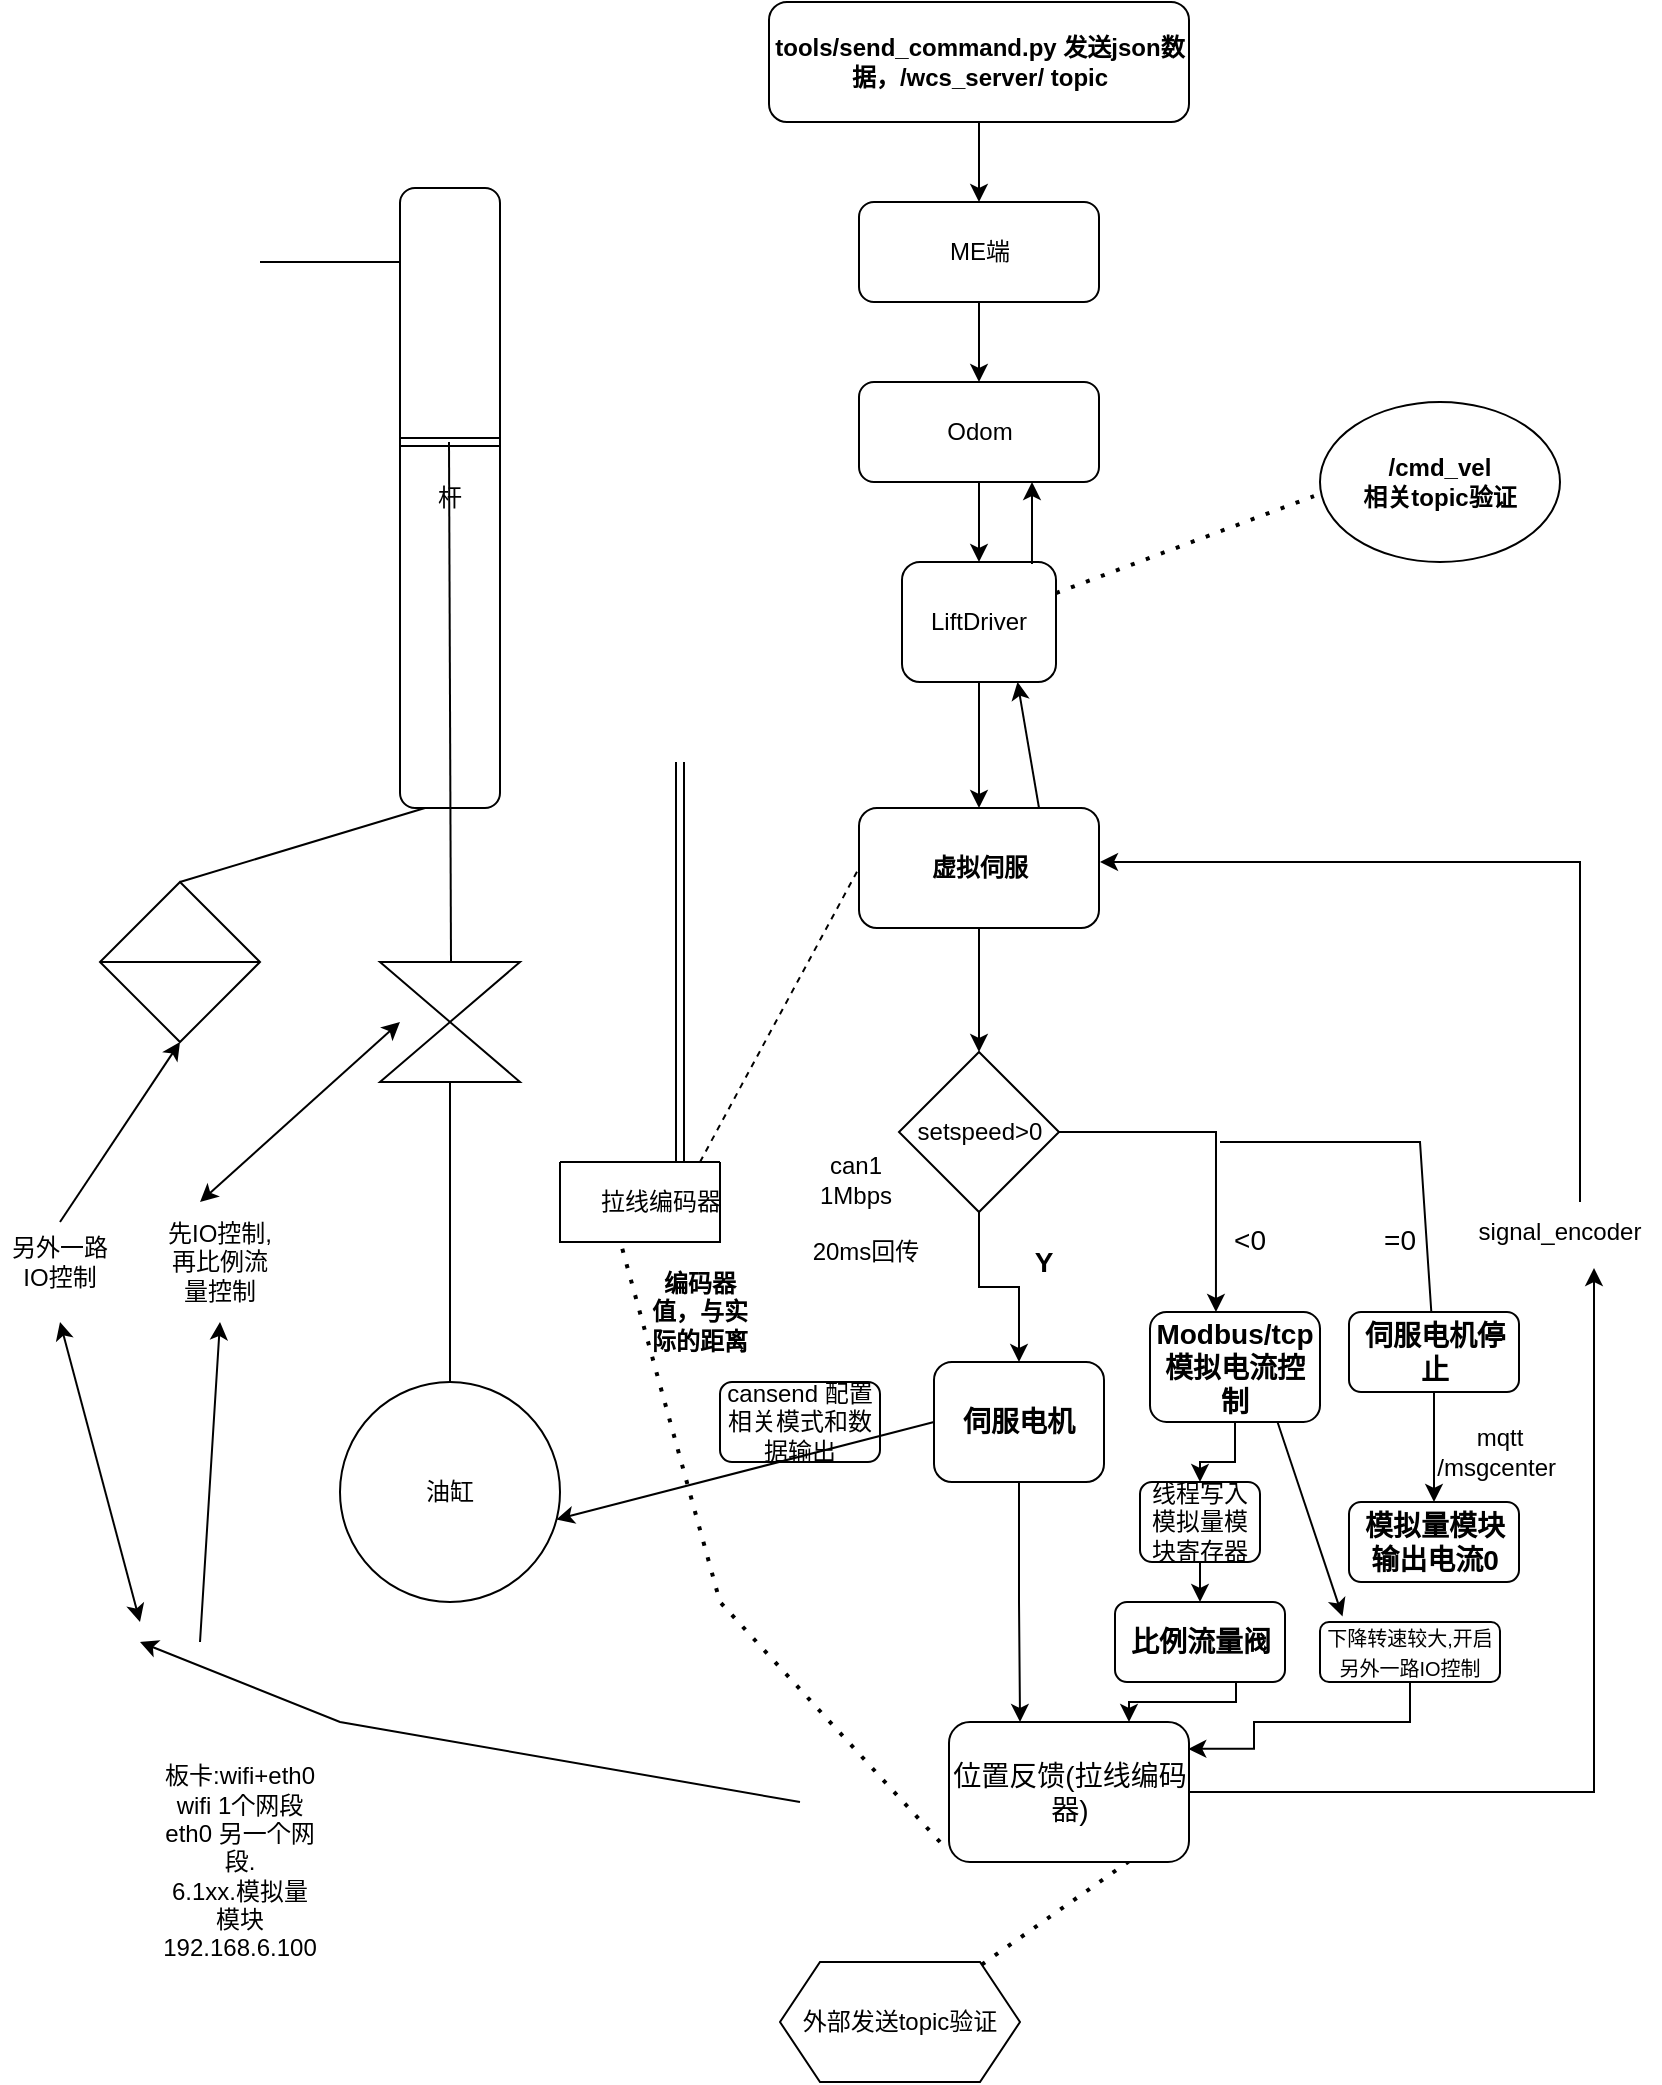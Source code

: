 <mxfile version="20.2.3" type="github">
  <diagram id="Uv1PPevyKDhio1jruvgt" name="Page-1">
    <mxGraphModel dx="1350" dy="773" grid="1" gridSize="10" guides="1" tooltips="1" connect="1" arrows="1" fold="1" page="1" pageScale="1" pageWidth="850" pageHeight="1100" math="0" shadow="0">
      <root>
        <mxCell id="0" />
        <mxCell id="1" parent="0" />
        <mxCell id="BvXIC0Oa_9aoLFbftnIB-10" style="edgeStyle=orthogonalEdgeStyle;rounded=0;orthogonalLoop=1;jettySize=auto;html=1;exitX=0.5;exitY=1;exitDx=0;exitDy=0;entryX=0.5;entryY=0;entryDx=0;entryDy=0;fontSize=14;" parent="1" source="ZdjtLYGXI-j0EzLjHC-S-1" target="5yJCihV8kMHdl1GdPkC9-1" edge="1">
          <mxGeometry relative="1" as="geometry" />
        </mxCell>
        <mxCell id="ZdjtLYGXI-j0EzLjHC-S-1" value="&lt;b&gt;虚拟伺服&lt;/b&gt;" style="rounded=1;whiteSpace=wrap;html=1;" parent="1" vertex="1">
          <mxGeometry x="439.5" y="453" width="120" height="60" as="geometry" />
        </mxCell>
        <mxCell id="ZdjtLYGXI-j0EzLjHC-S-2" value="杆" style="rounded=1;whiteSpace=wrap;html=1;" parent="1" vertex="1">
          <mxGeometry x="210" y="143" width="50" height="310" as="geometry" />
        </mxCell>
        <mxCell id="ZdjtLYGXI-j0EzLjHC-S-4" value="" style="endArrow=none;html=1;rounded=0;" parent="1" edge="1">
          <mxGeometry width="50" height="50" relative="1" as="geometry">
            <mxPoint x="235.5" y="530" as="sourcePoint" />
            <mxPoint x="234.5" y="270" as="targetPoint" />
          </mxGeometry>
        </mxCell>
        <mxCell id="ZdjtLYGXI-j0EzLjHC-S-5" value="" style="shape=collate;whiteSpace=wrap;html=1;" parent="1" vertex="1">
          <mxGeometry x="200" y="530" width="70" height="60" as="geometry" />
        </mxCell>
        <mxCell id="ZdjtLYGXI-j0EzLjHC-S-6" value="" style="endArrow=none;html=1;rounded=0;entryX=0.5;entryY=1;entryDx=0;entryDy=0;" parent="1" target="ZdjtLYGXI-j0EzLjHC-S-5" edge="1">
          <mxGeometry width="50" height="50" relative="1" as="geometry">
            <mxPoint x="235" y="740" as="sourcePoint" />
            <mxPoint x="280" y="590" as="targetPoint" />
          </mxGeometry>
        </mxCell>
        <mxCell id="ZdjtLYGXI-j0EzLjHC-S-7" value="油缸" style="ellipse;whiteSpace=wrap;html=1;aspect=fixed;" parent="1" vertex="1">
          <mxGeometry x="180" y="740" width="110" height="110" as="geometry" />
        </mxCell>
        <mxCell id="ZdjtLYGXI-j0EzLjHC-S-8" value="" style="swimlane;startSize=0;" parent="1" vertex="1">
          <mxGeometry x="290" y="630" width="80" height="40" as="geometry" />
        </mxCell>
        <mxCell id="ZdjtLYGXI-j0EzLjHC-S-9" value="" style="shape=link;html=1;rounded=0;" parent="1" edge="1">
          <mxGeometry width="100" relative="1" as="geometry">
            <mxPoint x="210" y="270" as="sourcePoint" />
            <mxPoint x="260" y="270" as="targetPoint" />
          </mxGeometry>
        </mxCell>
        <mxCell id="ZdjtLYGXI-j0EzLjHC-S-10" value="" style="shape=link;html=1;rounded=0;entryX=0.75;entryY=0;entryDx=0;entryDy=0;" parent="1" target="ZdjtLYGXI-j0EzLjHC-S-8" edge="1">
          <mxGeometry width="100" relative="1" as="geometry">
            <mxPoint x="350" y="430" as="sourcePoint" />
            <mxPoint x="450" y="530" as="targetPoint" />
          </mxGeometry>
        </mxCell>
        <mxCell id="ZdjtLYGXI-j0EzLjHC-S-11" value="拉线编码器" style="text;html=1;align=center;verticalAlign=middle;resizable=0;points=[];autosize=1;strokeColor=none;fillColor=none;" parent="1" vertex="1">
          <mxGeometry x="300" y="640" width="80" height="20" as="geometry" />
        </mxCell>
        <mxCell id="d6lnLILZH5gSd420zXRn-3" style="edgeStyle=orthogonalEdgeStyle;rounded=0;orthogonalLoop=1;jettySize=auto;html=1;exitX=0.5;exitY=0;exitDx=0;exitDy=0;" parent="1" source="ZdjtLYGXI-j0EzLjHC-S-13" edge="1">
          <mxGeometry relative="1" as="geometry">
            <mxPoint x="500" y="150" as="targetPoint" />
          </mxGeometry>
        </mxCell>
        <mxCell id="ZdjtLYGXI-j0EzLjHC-S-13" value="ME端" style="rounded=1;whiteSpace=wrap;html=1;" parent="1" vertex="1">
          <mxGeometry x="439.5" y="150" width="120" height="50" as="geometry" />
        </mxCell>
        <mxCell id="ZdjtLYGXI-j0EzLjHC-S-15" value="can1 1Mbps" style="text;html=1;strokeColor=none;fillColor=none;align=center;verticalAlign=middle;whiteSpace=wrap;rounded=0;" parent="1" vertex="1">
          <mxGeometry x="408" y="624" width="60" height="30" as="geometry" />
        </mxCell>
        <mxCell id="ZdjtLYGXI-j0EzLjHC-S-16" value="先IO控制,再比例流量控制" style="text;html=1;strokeColor=none;fillColor=none;align=center;verticalAlign=middle;whiteSpace=wrap;rounded=0;" parent="1" vertex="1">
          <mxGeometry x="90" y="650" width="60" height="60" as="geometry" />
        </mxCell>
        <mxCell id="ZdjtLYGXI-j0EzLjHC-S-17" value="" style="endArrow=classic;startArrow=classic;html=1;rounded=0;" parent="1" edge="1">
          <mxGeometry width="50" height="50" relative="1" as="geometry">
            <mxPoint x="110" y="650" as="sourcePoint" />
            <mxPoint x="210" y="560" as="targetPoint" />
          </mxGeometry>
        </mxCell>
        <mxCell id="ZdjtLYGXI-j0EzLjHC-S-18" value="mqtt /msgcenter&amp;nbsp;" style="text;html=1;strokeColor=none;fillColor=none;align=center;verticalAlign=middle;whiteSpace=wrap;rounded=0;" parent="1" vertex="1">
          <mxGeometry x="730" y="760" width="60" height="30" as="geometry" />
        </mxCell>
        <mxCell id="ZdjtLYGXI-j0EzLjHC-S-22" value="" style="endArrow=classic;html=1;rounded=0;" parent="1" edge="1">
          <mxGeometry width="50" height="50" relative="1" as="geometry">
            <mxPoint x="410" y="950" as="sourcePoint" />
            <mxPoint x="80" y="870" as="targetPoint" />
            <Array as="points">
              <mxPoint x="180" y="910" />
            </Array>
          </mxGeometry>
        </mxCell>
        <mxCell id="ZdjtLYGXI-j0EzLjHC-S-23" value="&lt;b&gt;编码器值，与实际的距离&lt;/b&gt;" style="text;html=1;strokeColor=none;fillColor=none;align=center;verticalAlign=middle;whiteSpace=wrap;rounded=0;" parent="1" vertex="1">
          <mxGeometry x="330" y="690" width="60" height="30" as="geometry" />
        </mxCell>
        <mxCell id="ZdjtLYGXI-j0EzLjHC-S-24" value="cansend 配置相关模式和数据输出" style="rounded=1;whiteSpace=wrap;html=1;" parent="1" vertex="1">
          <mxGeometry x="370" y="740" width="80" height="40" as="geometry" />
        </mxCell>
        <mxCell id="ZdjtLYGXI-j0EzLjHC-S-25" value="" style="endArrow=none;html=1;rounded=0;" parent="1" edge="1">
          <mxGeometry width="50" height="50" relative="1" as="geometry">
            <mxPoint x="140" y="180" as="sourcePoint" />
            <mxPoint x="210" y="180" as="targetPoint" />
          </mxGeometry>
        </mxCell>
        <mxCell id="ZdjtLYGXI-j0EzLjHC-S-28" value="" style="endArrow=classic;html=1;rounded=0;" parent="1" edge="1">
          <mxGeometry width="50" height="50" relative="1" as="geometry">
            <mxPoint x="110" y="870" as="sourcePoint" />
            <mxPoint x="120" y="710" as="targetPoint" />
          </mxGeometry>
        </mxCell>
        <mxCell id="BvXIC0Oa_9aoLFbftnIB-11" style="edgeStyle=orthogonalEdgeStyle;rounded=0;orthogonalLoop=1;jettySize=auto;html=1;exitX=1;exitY=0.5;exitDx=0;exitDy=0;fontSize=14;" parent="1" source="ZdjtLYGXI-j0EzLjHC-S-29" target="ZdjtLYGXI-j0EzLjHC-S-1" edge="1">
          <mxGeometry relative="1" as="geometry" />
        </mxCell>
        <mxCell id="ZdjtLYGXI-j0EzLjHC-S-29" value="LiftDriver" style="rounded=1;whiteSpace=wrap;html=1;direction=south;" parent="1" vertex="1">
          <mxGeometry x="461" y="330" width="77" height="60" as="geometry" />
        </mxCell>
        <mxCell id="ZdjtLYGXI-j0EzLjHC-S-31" value="外部发送topic验证" style="shape=hexagon;perimeter=hexagonPerimeter2;whiteSpace=wrap;html=1;fixedSize=1;" parent="1" vertex="1">
          <mxGeometry x="400" y="1030" width="120" height="60" as="geometry" />
        </mxCell>
        <mxCell id="ZdjtLYGXI-j0EzLjHC-S-32" value="" style="endArrow=none;dashed=1;html=1;dashPattern=1 3;strokeWidth=2;rounded=0;entryX=0.5;entryY=1;entryDx=0;entryDy=0;" parent="1" source="ZdjtLYGXI-j0EzLjHC-S-31" edge="1">
          <mxGeometry width="50" height="50" relative="1" as="geometry">
            <mxPoint x="730" y="940" as="sourcePoint" />
            <mxPoint x="602.5" y="960" as="targetPoint" />
          </mxGeometry>
        </mxCell>
        <mxCell id="ZdjtLYGXI-j0EzLjHC-S-33" value="" style="endArrow=classic;html=1;rounded=0;exitX=0.5;exitY=1;exitDx=0;exitDy=0;" parent="1" source="ZdjtLYGXI-j0EzLjHC-S-13" target="d6lnLILZH5gSd420zXRn-1" edge="1">
          <mxGeometry width="50" height="50" relative="1" as="geometry">
            <mxPoint x="400" y="370" as="sourcePoint" />
            <mxPoint x="450" y="320" as="targetPoint" />
          </mxGeometry>
        </mxCell>
        <mxCell id="ZdjtLYGXI-j0EzLjHC-S-34" value="20ms回传" style="text;html=1;strokeColor=none;fillColor=none;align=center;verticalAlign=middle;whiteSpace=wrap;rounded=0;" parent="1" vertex="1">
          <mxGeometry x="413" y="660" width="60" height="30" as="geometry" />
        </mxCell>
        <mxCell id="BvXIC0Oa_9aoLFbftnIB-9" style="edgeStyle=orthogonalEdgeStyle;rounded=0;orthogonalLoop=1;jettySize=auto;html=1;fontSize=14;" parent="1" source="ZdjtLYGXI-j0EzLjHC-S-37" edge="1">
          <mxGeometry relative="1" as="geometry">
            <Array as="points">
              <mxPoint x="800" y="480" />
            </Array>
            <mxPoint x="560" y="480" as="targetPoint" />
          </mxGeometry>
        </mxCell>
        <mxCell id="ZdjtLYGXI-j0EzLjHC-S-37" value="signal_encoder" style="text;html=1;strokeColor=none;fillColor=none;align=center;verticalAlign=middle;whiteSpace=wrap;rounded=0;" parent="1" vertex="1">
          <mxGeometry x="740" y="650" width="100" height="30" as="geometry" />
        </mxCell>
        <mxCell id="bZBwHUKGw5rUKfdNZuir-1" value="&lt;b&gt;/cmd_vel&lt;br&gt;相关topic验证&lt;/b&gt;" style="ellipse;whiteSpace=wrap;html=1;" parent="1" vertex="1">
          <mxGeometry x="670" y="250" width="120" height="80" as="geometry" />
        </mxCell>
        <mxCell id="bZBwHUKGw5rUKfdNZuir-2" value="" style="endArrow=none;dashed=1;html=1;dashPattern=1 3;strokeWidth=2;rounded=0;entryX=-0.025;entryY=0.588;entryDx=0;entryDy=0;entryPerimeter=0;" parent="1" source="ZdjtLYGXI-j0EzLjHC-S-29" target="bZBwHUKGw5rUKfdNZuir-1" edge="1">
          <mxGeometry width="50" height="50" relative="1" as="geometry">
            <mxPoint x="640" y="280" as="sourcePoint" />
            <mxPoint x="690" y="230" as="targetPoint" />
          </mxGeometry>
        </mxCell>
        <mxCell id="jch9uC5gcHZ-2w2xDuGa-2" value="" style="edgeStyle=orthogonalEdgeStyle;rounded=0;orthogonalLoop=1;jettySize=auto;html=1;" parent="1" source="jch9uC5gcHZ-2w2xDuGa-1" target="ZdjtLYGXI-j0EzLjHC-S-13" edge="1">
          <mxGeometry relative="1" as="geometry" />
        </mxCell>
        <mxCell id="jch9uC5gcHZ-2w2xDuGa-1" value="&lt;b&gt;tools/send_command.py 发送json数据，/wcs_server/ topic&lt;/b&gt;" style="rounded=1;whiteSpace=wrap;html=1;" parent="1" vertex="1">
          <mxGeometry x="394.5" y="50" width="210" height="60" as="geometry" />
        </mxCell>
        <mxCell id="jch9uC5gcHZ-2w2xDuGa-6" value="" style="endArrow=classic;html=1;rounded=0;exitX=0.75;exitY=0;exitDx=0;exitDy=0;entryX=1;entryY=0.25;entryDx=0;entryDy=0;" parent="1" source="ZdjtLYGXI-j0EzLjHC-S-1" target="ZdjtLYGXI-j0EzLjHC-S-29" edge="1">
          <mxGeometry width="50" height="50" relative="1" as="geometry">
            <mxPoint x="400" y="480" as="sourcePoint" />
            <mxPoint x="540" y="400" as="targetPoint" />
            <Array as="points" />
          </mxGeometry>
        </mxCell>
        <mxCell id="5yJCihV8kMHdl1GdPkC9-6" style="edgeStyle=orthogonalEdgeStyle;rounded=0;orthogonalLoop=1;jettySize=auto;html=1;exitX=0.5;exitY=1;exitDx=0;exitDy=0;entryX=0.5;entryY=0;entryDx=0;entryDy=0;fontSize=14;" parent="1" source="5yJCihV8kMHdl1GdPkC9-1" target="5yJCihV8kMHdl1GdPkC9-4" edge="1">
          <mxGeometry relative="1" as="geometry" />
        </mxCell>
        <mxCell id="BvXIC0Oa_9aoLFbftnIB-3" style="edgeStyle=orthogonalEdgeStyle;rounded=0;orthogonalLoop=1;jettySize=auto;html=1;exitX=1;exitY=0.5;exitDx=0;exitDy=0;entryX=0.388;entryY=0;entryDx=0;entryDy=0;entryPerimeter=0;fontSize=14;" parent="1" source="5yJCihV8kMHdl1GdPkC9-1" target="BvXIC0Oa_9aoLFbftnIB-1" edge="1">
          <mxGeometry relative="1" as="geometry" />
        </mxCell>
        <mxCell id="5yJCihV8kMHdl1GdPkC9-1" value="setspeed&amp;gt;0" style="rhombus;whiteSpace=wrap;html=1;" parent="1" vertex="1">
          <mxGeometry x="459.5" y="575" width="80" height="80" as="geometry" />
        </mxCell>
        <mxCell id="BvXIC0Oa_9aoLFbftnIB-6" style="edgeStyle=orthogonalEdgeStyle;rounded=0;orthogonalLoop=1;jettySize=auto;html=1;fontSize=14;entryX=0.296;entryY=0;entryDx=0;entryDy=0;entryPerimeter=0;" parent="1" source="5yJCihV8kMHdl1GdPkC9-4" target="BvXIC0Oa_9aoLFbftnIB-5" edge="1">
          <mxGeometry relative="1" as="geometry">
            <mxPoint x="519" y="870" as="targetPoint" />
          </mxGeometry>
        </mxCell>
        <mxCell id="5yJCihV8kMHdl1GdPkC9-4" value="伺服电机" style="rounded=1;whiteSpace=wrap;html=1;fontStyle=1;fontSize=14;" parent="1" vertex="1">
          <mxGeometry x="477" y="730" width="85" height="60" as="geometry" />
        </mxCell>
        <mxCell id="5yJCihV8kMHdl1GdPkC9-7" value="" style="endArrow=classic;html=1;rounded=0;fontSize=14;entryX=0.983;entryY=0.625;entryDx=0;entryDy=0;entryPerimeter=0;exitX=0;exitY=0.5;exitDx=0;exitDy=0;" parent="1" source="5yJCihV8kMHdl1GdPkC9-4" target="ZdjtLYGXI-j0EzLjHC-S-7" edge="1">
          <mxGeometry width="50" height="50" relative="1" as="geometry">
            <mxPoint x="507" y="600" as="sourcePoint" />
            <mxPoint x="340" y="810" as="targetPoint" />
            <Array as="points" />
          </mxGeometry>
        </mxCell>
        <mxCell id="5yJCihV8kMHdl1GdPkC9-10" value="&lt;b&gt;Y&lt;/b&gt;" style="text;html=1;strokeColor=none;fillColor=none;align=center;verticalAlign=middle;whiteSpace=wrap;rounded=0;fontSize=14;" parent="1" vertex="1">
          <mxGeometry x="502" y="665" width="60" height="30" as="geometry" />
        </mxCell>
        <mxCell id="5yJCihV8kMHdl1GdPkC9-11" value="&amp;lt;0" style="text;html=1;strokeColor=none;fillColor=none;align=center;verticalAlign=middle;whiteSpace=wrap;rounded=0;fontSize=14;" parent="1" vertex="1">
          <mxGeometry x="604.5" y="654" width="60" height="30" as="geometry" />
        </mxCell>
        <mxCell id="5yJCihV8kMHdl1GdPkC9-12" value="" style="endArrow=none;dashed=1;html=1;rounded=0;fontSize=14;entryX=0;entryY=0.5;entryDx=0;entryDy=0;exitX=0.875;exitY=0;exitDx=0;exitDy=0;exitPerimeter=0;" parent="1" source="ZdjtLYGXI-j0EzLjHC-S-8" target="ZdjtLYGXI-j0EzLjHC-S-1" edge="1">
          <mxGeometry width="50" height="50" relative="1" as="geometry">
            <mxPoint x="450" y="720" as="sourcePoint" />
            <mxPoint x="500" y="670" as="targetPoint" />
          </mxGeometry>
        </mxCell>
        <mxCell id="d6lnLILZH5gSd420zXRn-7" value="" style="edgeStyle=orthogonalEdgeStyle;rounded=0;orthogonalLoop=1;jettySize=auto;html=1;" parent="1" source="BvXIC0Oa_9aoLFbftnIB-1" target="d6lnLILZH5gSd420zXRn-5" edge="1">
          <mxGeometry relative="1" as="geometry" />
        </mxCell>
        <mxCell id="BvXIC0Oa_9aoLFbftnIB-1" value="Modbus/tcp模拟电流控制" style="rounded=1;whiteSpace=wrap;html=1;fontStyle=1;fontSize=14;" parent="1" vertex="1">
          <mxGeometry x="585" y="705" width="85" height="55" as="geometry" />
        </mxCell>
        <mxCell id="BvXIC0Oa_9aoLFbftnIB-7" style="edgeStyle=orthogonalEdgeStyle;rounded=0;orthogonalLoop=1;jettySize=auto;html=1;exitX=0.5;exitY=1;exitDx=0;exitDy=0;fontSize=14;entryX=0.75;entryY=0;entryDx=0;entryDy=0;" parent="1" source="BvXIC0Oa_9aoLFbftnIB-2" target="BvXIC0Oa_9aoLFbftnIB-5" edge="1">
          <mxGeometry relative="1" as="geometry">
            <mxPoint x="640" y="920" as="targetPoint" />
            <Array as="points">
              <mxPoint x="628" y="900" />
              <mxPoint x="575" y="900" />
            </Array>
          </mxGeometry>
        </mxCell>
        <mxCell id="BvXIC0Oa_9aoLFbftnIB-2" value="比例流量阀" style="rounded=1;whiteSpace=wrap;html=1;fontStyle=1;fontSize=14;" parent="1" vertex="1">
          <mxGeometry x="567.5" y="850" width="85" height="40" as="geometry" />
        </mxCell>
        <mxCell id="BvXIC0Oa_9aoLFbftnIB-8" style="edgeStyle=orthogonalEdgeStyle;rounded=0;orthogonalLoop=1;jettySize=auto;html=1;entryX=0.67;entryY=1.1;entryDx=0;entryDy=0;entryPerimeter=0;fontSize=14;" parent="1" source="BvXIC0Oa_9aoLFbftnIB-5" target="ZdjtLYGXI-j0EzLjHC-S-37" edge="1">
          <mxGeometry relative="1" as="geometry" />
        </mxCell>
        <mxCell id="BvXIC0Oa_9aoLFbftnIB-5" value="位置反馈(拉线编码器)" style="rounded=1;whiteSpace=wrap;html=1;fontSize=14;" parent="1" vertex="1">
          <mxGeometry x="484.5" y="910" width="120" height="70" as="geometry" />
        </mxCell>
        <mxCell id="rsGYJd1zdUsUm8Rm8bc5-1" value="模拟量模块输出电流0" style="rounded=1;whiteSpace=wrap;html=1;fontStyle=1;fontSize=14;" parent="1" vertex="1">
          <mxGeometry x="684.5" y="800" width="85" height="40" as="geometry" />
        </mxCell>
        <mxCell id="rsGYJd1zdUsUm8Rm8bc5-7" value="" style="edgeStyle=orthogonalEdgeStyle;rounded=0;orthogonalLoop=1;jettySize=auto;html=1;" parent="1" source="rsGYJd1zdUsUm8Rm8bc5-2" target="rsGYJd1zdUsUm8Rm8bc5-1" edge="1">
          <mxGeometry relative="1" as="geometry" />
        </mxCell>
        <mxCell id="rsGYJd1zdUsUm8Rm8bc5-2" value="伺服电机停止" style="rounded=1;whiteSpace=wrap;html=1;fontStyle=1;fontSize=14;" parent="1" vertex="1">
          <mxGeometry x="684.5" y="705" width="85" height="40" as="geometry" />
        </mxCell>
        <mxCell id="rsGYJd1zdUsUm8Rm8bc5-3" value="" style="endArrow=none;html=1;rounded=0;" parent="1" source="rsGYJd1zdUsUm8Rm8bc5-2" edge="1">
          <mxGeometry width="50" height="50" relative="1" as="geometry">
            <mxPoint x="730" y="700" as="sourcePoint" />
            <mxPoint x="620" y="620" as="targetPoint" />
            <Array as="points">
              <mxPoint x="720" y="620" />
              <mxPoint x="670" y="620" />
            </Array>
          </mxGeometry>
        </mxCell>
        <mxCell id="rsGYJd1zdUsUm8Rm8bc5-8" value="=0" style="text;html=1;strokeColor=none;fillColor=none;align=center;verticalAlign=middle;whiteSpace=wrap;rounded=0;fontSize=14;" parent="1" vertex="1">
          <mxGeometry x="680" y="654" width="60" height="30" as="geometry" />
        </mxCell>
        <mxCell id="rsGYJd1zdUsUm8Rm8bc5-11" value="板卡:wifi+eth0&lt;br&gt;wifi 1个网段&lt;br&gt;eth0 另一个网段.&lt;br&gt;6.1xx.模拟量模块192.168.6.100" style="text;html=1;strokeColor=none;fillColor=none;align=center;verticalAlign=middle;whiteSpace=wrap;rounded=0;" parent="1" vertex="1">
          <mxGeometry x="90" y="940" width="80" height="80" as="geometry" />
        </mxCell>
        <mxCell id="rsGYJd1zdUsUm8Rm8bc5-12" value="" style="endArrow=none;dashed=1;html=1;dashPattern=1 3;strokeWidth=2;rounded=0;entryX=0.388;entryY=1.075;entryDx=0;entryDy=0;entryPerimeter=0;" parent="1" target="ZdjtLYGXI-j0EzLjHC-S-8" edge="1">
          <mxGeometry width="50" height="50" relative="1" as="geometry">
            <mxPoint x="480" y="970" as="sourcePoint" />
            <mxPoint x="450" y="920" as="targetPoint" />
            <Array as="points">
              <mxPoint x="370" y="850" />
            </Array>
          </mxGeometry>
        </mxCell>
        <mxCell id="d6lnLILZH5gSd420zXRn-2" value="" style="edgeStyle=orthogonalEdgeStyle;rounded=0;orthogonalLoop=1;jettySize=auto;html=1;" parent="1" source="d6lnLILZH5gSd420zXRn-1" target="ZdjtLYGXI-j0EzLjHC-S-29" edge="1">
          <mxGeometry relative="1" as="geometry" />
        </mxCell>
        <mxCell id="d6lnLILZH5gSd420zXRn-1" value="Odom" style="rounded=1;whiteSpace=wrap;html=1;" parent="1" vertex="1">
          <mxGeometry x="439.5" y="240" width="120" height="50" as="geometry" />
        </mxCell>
        <mxCell id="d6lnLILZH5gSd420zXRn-4" value="" style="endArrow=classic;html=1;rounded=0;exitX=0.017;exitY=0.156;exitDx=0;exitDy=0;exitPerimeter=0;" parent="1" source="ZdjtLYGXI-j0EzLjHC-S-29" target="d6lnLILZH5gSd420zXRn-1" edge="1">
          <mxGeometry width="50" height="50" relative="1" as="geometry">
            <mxPoint x="610" y="410" as="sourcePoint" />
            <mxPoint x="520" y="300" as="targetPoint" />
            <Array as="points">
              <mxPoint x="526" y="310" />
              <mxPoint x="526" y="290" />
            </Array>
          </mxGeometry>
        </mxCell>
        <mxCell id="d6lnLILZH5gSd420zXRn-5" value="线程写入模拟量模块寄存器" style="rounded=1;whiteSpace=wrap;html=1;" parent="1" vertex="1">
          <mxGeometry x="580" y="790" width="60" height="40" as="geometry" />
        </mxCell>
        <mxCell id="d6lnLILZH5gSd420zXRn-12" value="" style="endArrow=classic;html=1;rounded=0;entryX=0.5;entryY=0;entryDx=0;entryDy=0;" parent="1" source="d6lnLILZH5gSd420zXRn-5" target="BvXIC0Oa_9aoLFbftnIB-2" edge="1">
          <mxGeometry width="50" height="50" relative="1" as="geometry">
            <mxPoint x="450" y="880" as="sourcePoint" />
            <mxPoint x="500" y="830" as="targetPoint" />
          </mxGeometry>
        </mxCell>
        <mxCell id="d6lnLILZH5gSd420zXRn-13" value="另外一路IO控制" style="text;html=1;strokeColor=none;fillColor=none;align=center;verticalAlign=middle;whiteSpace=wrap;rounded=0;" parent="1" vertex="1">
          <mxGeometry x="10" y="650" width="60" height="60" as="geometry" />
        </mxCell>
        <mxCell id="d6lnLILZH5gSd420zXRn-14" value="" style="endArrow=classic;startArrow=classic;html=1;rounded=0;entryX=0.5;entryY=1;entryDx=0;entryDy=0;" parent="1" target="d6lnLILZH5gSd420zXRn-13" edge="1">
          <mxGeometry width="50" height="50" relative="1" as="geometry">
            <mxPoint x="80" y="860" as="sourcePoint" />
            <mxPoint x="60" y="770" as="targetPoint" />
          </mxGeometry>
        </mxCell>
        <mxCell id="d6lnLILZH5gSd420zXRn-15" value="" style="endArrow=classic;html=1;rounded=0;exitX=0.5;exitY=0.167;exitDx=0;exitDy=0;exitPerimeter=0;" parent="1" source="d6lnLILZH5gSd420zXRn-13" edge="1">
          <mxGeometry width="50" height="50" relative="1" as="geometry">
            <mxPoint x="30" y="690" as="sourcePoint" />
            <mxPoint x="100" y="570" as="targetPoint" />
          </mxGeometry>
        </mxCell>
        <mxCell id="d6lnLILZH5gSd420zXRn-16" value="" style="shape=sortShape;perimeter=rhombusPerimeter;whiteSpace=wrap;html=1;" parent="1" vertex="1">
          <mxGeometry x="60" y="490" width="80" height="80" as="geometry" />
        </mxCell>
        <mxCell id="d6lnLILZH5gSd420zXRn-17" value="" style="endArrow=none;html=1;rounded=0;exitX=0.5;exitY=0;exitDx=0;exitDy=0;entryX=0.25;entryY=1;entryDx=0;entryDy=0;" parent="1" source="d6lnLILZH5gSd420zXRn-16" target="ZdjtLYGXI-j0EzLjHC-S-2" edge="1">
          <mxGeometry width="50" height="50" relative="1" as="geometry">
            <mxPoint x="210" y="480" as="sourcePoint" />
            <mxPoint x="260" y="430" as="targetPoint" />
          </mxGeometry>
        </mxCell>
        <mxCell id="d6lnLILZH5gSd420zXRn-20" style="edgeStyle=orthogonalEdgeStyle;rounded=0;orthogonalLoop=1;jettySize=auto;html=1;entryX=0.997;entryY=0.192;entryDx=0;entryDy=0;entryPerimeter=0;" parent="1" source="d6lnLILZH5gSd420zXRn-18" target="BvXIC0Oa_9aoLFbftnIB-5" edge="1">
          <mxGeometry relative="1" as="geometry">
            <Array as="points">
              <mxPoint x="715" y="910" />
              <mxPoint x="637" y="910" />
              <mxPoint x="637" y="923" />
            </Array>
          </mxGeometry>
        </mxCell>
        <mxCell id="d6lnLILZH5gSd420zXRn-18" value="&lt;font style=&quot;font-size: 10px;&quot;&gt;下降转速较大,开启另外一路IO控制&lt;/font&gt;" style="rounded=1;whiteSpace=wrap;html=1;" parent="1" vertex="1">
          <mxGeometry x="670" y="860" width="90" height="30" as="geometry" />
        </mxCell>
        <mxCell id="d6lnLILZH5gSd420zXRn-19" value="" style="endArrow=classic;html=1;rounded=0;entryX=0.125;entryY=-0.092;entryDx=0;entryDy=0;entryPerimeter=0;exitX=0.75;exitY=1;exitDx=0;exitDy=0;" parent="1" source="BvXIC0Oa_9aoLFbftnIB-1" target="d6lnLILZH5gSd420zXRn-18" edge="1">
          <mxGeometry width="50" height="50" relative="1" as="geometry">
            <mxPoint x="640" y="810" as="sourcePoint" />
            <mxPoint x="690" y="760" as="targetPoint" />
          </mxGeometry>
        </mxCell>
      </root>
    </mxGraphModel>
  </diagram>
</mxfile>
